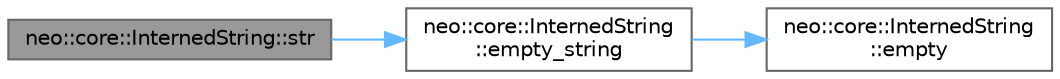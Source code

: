 digraph "neo::core::InternedString::str"
{
 // LATEX_PDF_SIZE
  bgcolor="transparent";
  edge [fontname=Helvetica,fontsize=10,labelfontname=Helvetica,labelfontsize=10];
  node [fontname=Helvetica,fontsize=10,shape=box,height=0.2,width=0.4];
  rankdir="LR";
  Node1 [id="Node000001",label="neo::core::InternedString::str",height=0.2,width=0.4,color="gray40", fillcolor="grey60", style="filled", fontcolor="black",tooltip=" "];
  Node1 -> Node2 [id="edge1_Node000001_Node000002",color="steelblue1",style="solid",tooltip=" "];
  Node2 [id="Node000002",label="neo::core::InternedString\l::empty_string",height=0.2,width=0.4,color="grey40", fillcolor="white", style="filled",URL="$classneo_1_1core_1_1_interned_string.html#ae2beafa5a78015afd262b5f0c278c4da",tooltip=" "];
  Node2 -> Node3 [id="edge2_Node000002_Node000003",color="steelblue1",style="solid",tooltip=" "];
  Node3 [id="Node000003",label="neo::core::InternedString\l::empty",height=0.2,width=0.4,color="grey40", fillcolor="white", style="filled",URL="$classneo_1_1core_1_1_interned_string.html#ae17e8ea0ab12ba16627cf7bea804f4d4",tooltip=" "];
}
